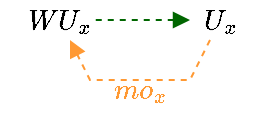 <mxfile version="20.3.0" type="device"><diagram id="omGzCkRNUE6toFnmq3Vl" name="Page-1"><mxGraphModel dx="367" dy="345" grid="1" gridSize="10" guides="1" tooltips="1" connect="1" arrows="1" fold="1" page="1" pageScale="1" pageWidth="827" pageHeight="1169" math="1" shadow="0"><root><mxCell id="0"/><mxCell id="1" parent="0"/><mxCell id="2SQYrf5tR32v2ZY9lGTj-11" value="$$WU_x$$" style="text;html=1;strokeColor=none;fillColor=none;align=center;verticalAlign=middle;whiteSpace=wrap;rounded=0;" vertex="1" parent="1"><mxGeometry x="10" y="10" width="30" height="20" as="geometry"/></mxCell><mxCell id="2SQYrf5tR32v2ZY9lGTj-12" value="$$U_x$$" style="text;html=1;strokeColor=none;fillColor=none;align=center;verticalAlign=middle;whiteSpace=wrap;rounded=0;" vertex="1" parent="1"><mxGeometry x="90" y="10" width="30" height="20" as="geometry"/></mxCell><mxCell id="2SQYrf5tR32v2ZY9lGTj-13" style="edgeStyle=none;rounded=0;orthogonalLoop=1;jettySize=auto;html=1;endArrow=none;endFill=0;fillColor=#e51400;strokeColor=#006600;dashed=1;startArrow=block;startFill=1;" edge="1" parent="1" source="2SQYrf5tR32v2ZY9lGTj-12" target="2SQYrf5tR32v2ZY9lGTj-11"><mxGeometry relative="1" as="geometry"><mxPoint x="110" y="-20" as="sourcePoint"/><mxPoint x="70" y="-20" as="targetPoint"/><Array as="points"/></mxGeometry></mxCell><mxCell id="2SQYrf5tR32v2ZY9lGTj-16" style="rounded=0;orthogonalLoop=1;jettySize=auto;html=1;dashed=1;strokeColor=#FF9933;endArrow=block;endFill=1;" edge="1" parent="1" source="2SQYrf5tR32v2ZY9lGTj-12" target="2SQYrf5tR32v2ZY9lGTj-11"><mxGeometry relative="1" as="geometry"><mxPoint x="30" y="70" as="sourcePoint"/><mxPoint x="30" y="40" as="targetPoint"/><Array as="points"><mxPoint x="90" y="50"/><mxPoint x="40" y="50"/></Array></mxGeometry></mxCell><mxCell id="2SQYrf5tR32v2ZY9lGTj-17" value="$$mo_x$$" style="text;html=1;strokeColor=none;fillColor=none;align=center;verticalAlign=middle;whiteSpace=wrap;rounded=0;fontColor=#FF9933;" vertex="1" parent="1"><mxGeometry x="40" y="40" width="50" height="30" as="geometry"/></mxCell></root></mxGraphModel></diagram></mxfile>
